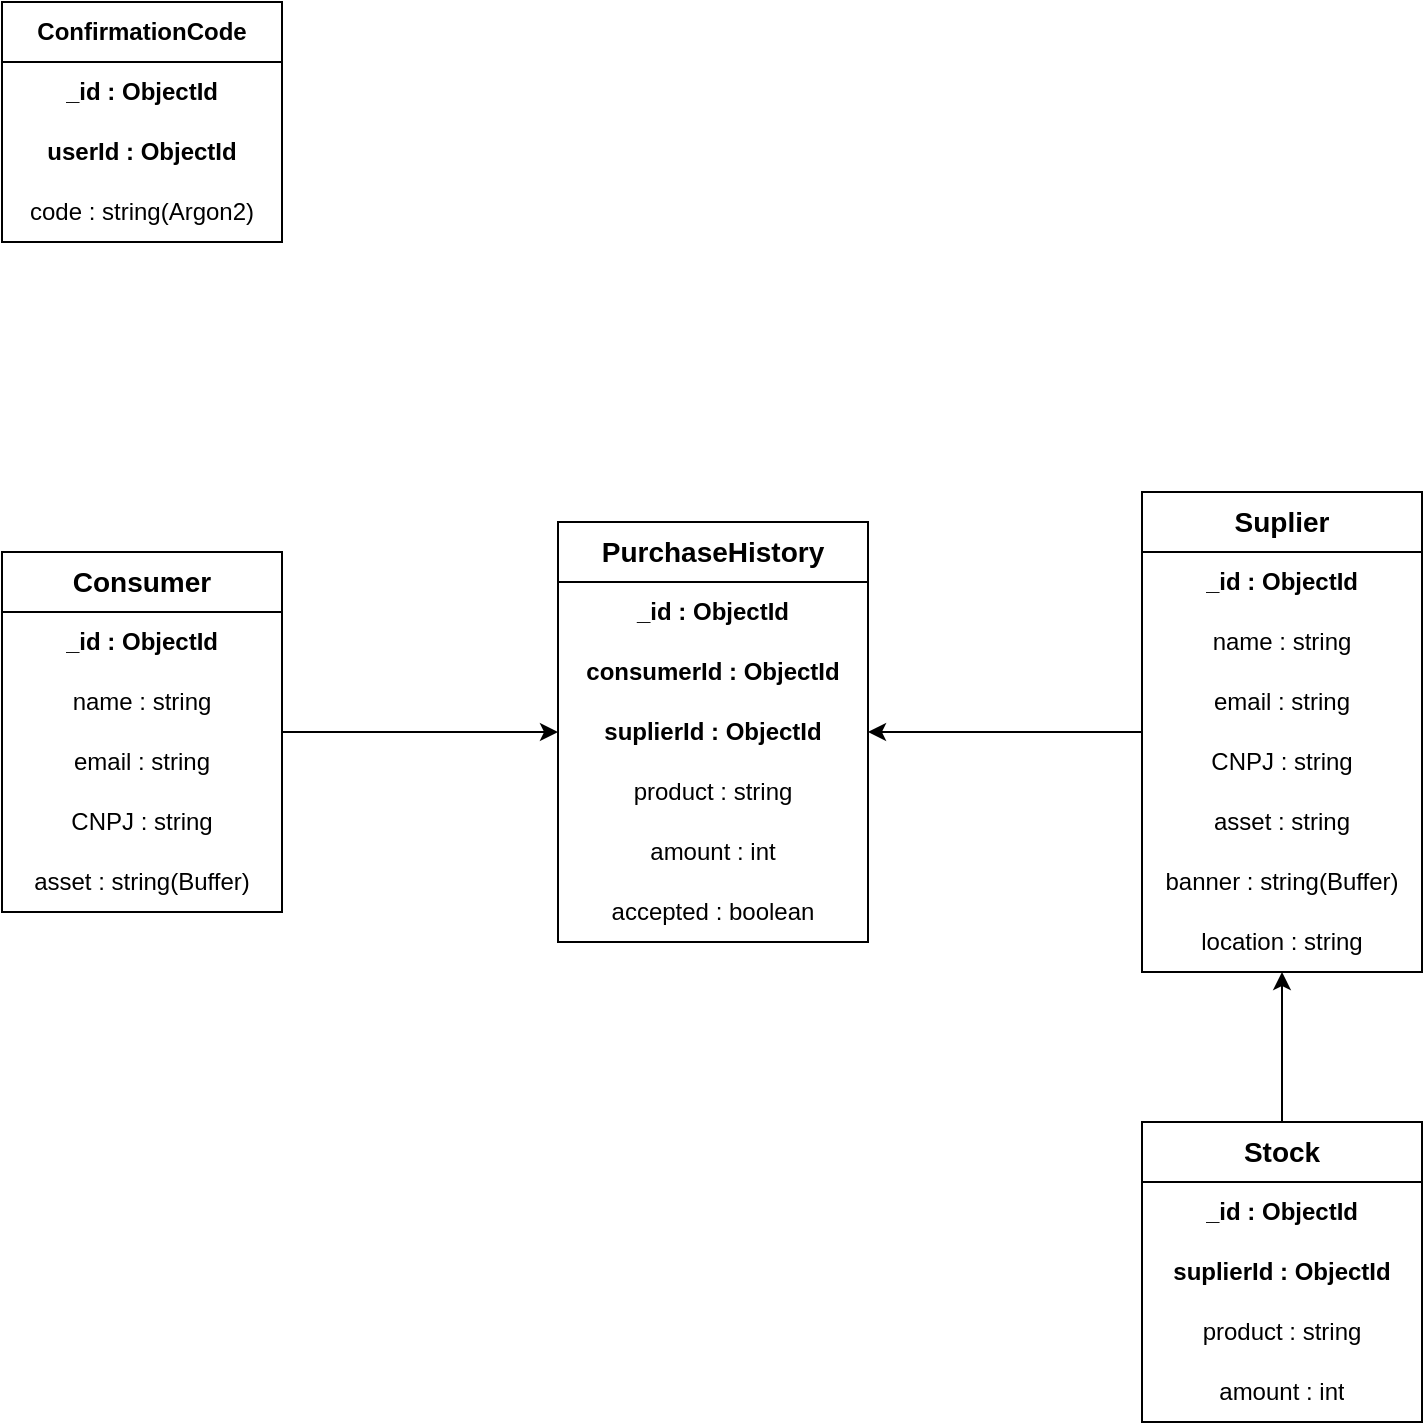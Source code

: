 <mxfile>
    <diagram id="f8TwDAOpTOypxwt7m_-x" name="V0">
        <mxGraphModel dx="1128" dy="771" grid="1" gridSize="10" guides="1" tooltips="1" connect="1" arrows="1" fold="1" page="1" pageScale="1" pageWidth="850" pageHeight="1100" math="0" shadow="0">
            <root>
                <mxCell id="0"/>
                <mxCell id="1" parent="0"/>
                <mxCell id="33" value="&lt;b&gt;ConfirmationCode&lt;/b&gt;" style="swimlane;fontStyle=0;childLayout=stackLayout;horizontal=1;startSize=30;horizontalStack=0;resizeParent=1;resizeParentMax=0;resizeLast=0;collapsible=1;marginBottom=0;whiteSpace=wrap;html=1;align=center;" vertex="1" parent="1">
                    <mxGeometry x="70" y="70" width="140" height="120" as="geometry"/>
                </mxCell>
                <mxCell id="45" value="&lt;b&gt;_id : ObjectId&lt;/b&gt;" style="text;strokeColor=none;fillColor=none;align=center;verticalAlign=middle;spacingLeft=4;spacingRight=4;overflow=hidden;points=[[0,0.5],[1,0.5]];portConstraint=eastwest;rotatable=0;whiteSpace=wrap;html=1;" vertex="1" parent="33">
                    <mxGeometry y="30" width="140" height="30" as="geometry"/>
                </mxCell>
                <mxCell id="34" value="&lt;b&gt;userId :&amp;nbsp;&lt;/b&gt;&lt;b&gt;ObjectId&lt;/b&gt;" style="text;strokeColor=none;fillColor=none;align=center;verticalAlign=middle;spacingLeft=4;spacingRight=4;overflow=hidden;points=[[0,0.5],[1,0.5]];portConstraint=eastwest;rotatable=0;whiteSpace=wrap;html=1;" vertex="1" parent="33">
                    <mxGeometry y="60" width="140" height="30" as="geometry"/>
                </mxCell>
                <mxCell id="35" value="code : string(Argon2)" style="text;strokeColor=none;fillColor=none;align=center;verticalAlign=middle;spacingLeft=4;spacingRight=4;overflow=hidden;points=[[0,0.5],[1,0.5]];portConstraint=eastwest;rotatable=0;whiteSpace=wrap;html=1;" vertex="1" parent="33">
                    <mxGeometry y="90" width="140" height="30" as="geometry"/>
                </mxCell>
                <mxCell id="76" value="" style="edgeStyle=none;html=1;fontFamily=Verdana;entryX=0;entryY=0.5;entryDx=0;entryDy=0;" edge="1" parent="1" source="38" target="69">
                    <mxGeometry relative="1" as="geometry">
                        <mxPoint x="320" y="435" as="targetPoint"/>
                    </mxGeometry>
                </mxCell>
                <mxCell id="38" value="&lt;b&gt;&lt;font style=&quot;font-size: 14px;&quot;&gt;Consumer&lt;/font&gt;&lt;/b&gt;" style="swimlane;fontStyle=0;childLayout=stackLayout;horizontal=1;startSize=30;horizontalStack=0;resizeParent=1;resizeParentMax=0;resizeLast=0;collapsible=1;marginBottom=0;whiteSpace=wrap;html=1;align=center;" vertex="1" parent="1">
                    <mxGeometry x="70" y="345" width="140" height="180" as="geometry"/>
                </mxCell>
                <mxCell id="39" value="&lt;b&gt;_id :&amp;nbsp;&lt;/b&gt;&lt;b&gt;ObjectId&lt;/b&gt;" style="text;strokeColor=none;fillColor=none;align=center;verticalAlign=middle;spacingLeft=4;spacingRight=4;overflow=hidden;points=[[0,0.5],[1,0.5]];portConstraint=eastwest;rotatable=0;whiteSpace=wrap;html=1;" vertex="1" parent="38">
                    <mxGeometry y="30" width="140" height="30" as="geometry"/>
                </mxCell>
                <mxCell id="40" value="name : string" style="text;strokeColor=none;fillColor=none;align=center;verticalAlign=middle;spacingLeft=4;spacingRight=4;overflow=hidden;points=[[0,0.5],[1,0.5]];portConstraint=eastwest;rotatable=0;whiteSpace=wrap;html=1;" vertex="1" parent="38">
                    <mxGeometry y="60" width="140" height="30" as="geometry"/>
                </mxCell>
                <mxCell id="44" value="email : string" style="text;strokeColor=none;fillColor=none;align=center;verticalAlign=middle;spacingLeft=4;spacingRight=4;overflow=hidden;points=[[0,0.5],[1,0.5]];portConstraint=eastwest;rotatable=0;whiteSpace=wrap;html=1;" vertex="1" parent="38">
                    <mxGeometry y="90" width="140" height="30" as="geometry"/>
                </mxCell>
                <mxCell id="46" value="CNPJ : string" style="text;strokeColor=none;fillColor=none;align=center;verticalAlign=middle;spacingLeft=4;spacingRight=4;overflow=hidden;points=[[0,0.5],[1,0.5]];portConstraint=eastwest;rotatable=0;whiteSpace=wrap;html=1;" vertex="1" parent="38">
                    <mxGeometry y="120" width="140" height="30" as="geometry"/>
                </mxCell>
                <mxCell id="47" value="asset : string(Buffer)" style="text;strokeColor=none;fillColor=none;align=center;verticalAlign=middle;spacingLeft=4;spacingRight=4;overflow=hidden;points=[[0,0.5],[1,0.5]];portConstraint=eastwest;rotatable=0;whiteSpace=wrap;html=1;" vertex="1" parent="38">
                    <mxGeometry y="150" width="140" height="30" as="geometry"/>
                </mxCell>
                <mxCell id="81" value="" style="edgeStyle=none;html=1;fontFamily=Verdana;entryX=1;entryY=0.5;entryDx=0;entryDy=0;" edge="1" parent="1" source="49" target="69">
                    <mxGeometry relative="1" as="geometry">
                        <mxPoint x="530" y="435" as="targetPoint"/>
                    </mxGeometry>
                </mxCell>
                <mxCell id="49" value="&lt;b&gt;&lt;font style=&quot;font-size: 14px;&quot;&gt;Suplier&lt;/font&gt;&lt;/b&gt;" style="swimlane;fontStyle=0;childLayout=stackLayout;horizontal=1;startSize=30;horizontalStack=0;resizeParent=1;resizeParentMax=0;resizeLast=0;collapsible=1;marginBottom=0;whiteSpace=wrap;html=1;align=center;" vertex="1" parent="1">
                    <mxGeometry x="640" y="315" width="140" height="240" as="geometry"/>
                </mxCell>
                <mxCell id="50" value="_id :&amp;nbsp;&lt;b&gt;ObjectId&lt;/b&gt;" style="text;strokeColor=none;fillColor=none;align=center;verticalAlign=middle;spacingLeft=4;spacingRight=4;overflow=hidden;points=[[0,0.5],[1,0.5]];portConstraint=eastwest;rotatable=0;whiteSpace=wrap;html=1;fontStyle=1" vertex="1" parent="49">
                    <mxGeometry y="30" width="140" height="30" as="geometry"/>
                </mxCell>
                <mxCell id="51" value="name : string" style="text;strokeColor=none;fillColor=none;align=center;verticalAlign=middle;spacingLeft=4;spacingRight=4;overflow=hidden;points=[[0,0.5],[1,0.5]];portConstraint=eastwest;rotatable=0;whiteSpace=wrap;html=1;" vertex="1" parent="49">
                    <mxGeometry y="60" width="140" height="30" as="geometry"/>
                </mxCell>
                <mxCell id="52" value="email : string" style="text;strokeColor=none;fillColor=none;align=center;verticalAlign=middle;spacingLeft=4;spacingRight=4;overflow=hidden;points=[[0,0.5],[1,0.5]];portConstraint=eastwest;rotatable=0;whiteSpace=wrap;html=1;" vertex="1" parent="49">
                    <mxGeometry y="90" width="140" height="30" as="geometry"/>
                </mxCell>
                <mxCell id="53" value="CNPJ : string" style="text;strokeColor=none;fillColor=none;align=center;verticalAlign=middle;spacingLeft=4;spacingRight=4;overflow=hidden;points=[[0,0.5],[1,0.5]];portConstraint=eastwest;rotatable=0;whiteSpace=wrap;html=1;" vertex="1" parent="49">
                    <mxGeometry y="120" width="140" height="30" as="geometry"/>
                </mxCell>
                <mxCell id="54" value="asset : string" style="text;strokeColor=none;fillColor=none;align=center;verticalAlign=middle;spacingLeft=4;spacingRight=4;overflow=hidden;points=[[0,0.5],[1,0.5]];portConstraint=eastwest;rotatable=0;whiteSpace=wrap;html=1;" vertex="1" parent="49">
                    <mxGeometry y="150" width="140" height="30" as="geometry"/>
                </mxCell>
                <mxCell id="55" value="banner : string(Buffer)" style="text;strokeColor=none;fillColor=none;align=center;verticalAlign=middle;spacingLeft=4;spacingRight=4;overflow=hidden;points=[[0,0.5],[1,0.5]];portConstraint=eastwest;rotatable=0;whiteSpace=wrap;html=1;" vertex="1" parent="49">
                    <mxGeometry y="180" width="140" height="30" as="geometry"/>
                </mxCell>
                <mxCell id="56" value="location : string" style="text;strokeColor=none;fillColor=none;align=center;verticalAlign=middle;spacingLeft=4;spacingRight=4;overflow=hidden;points=[[0,0.5],[1,0.5]];portConstraint=eastwest;rotatable=0;whiteSpace=wrap;html=1;" vertex="1" parent="49">
                    <mxGeometry y="210" width="140" height="30" as="geometry"/>
                </mxCell>
                <mxCell id="82" value="" style="edgeStyle=none;html=1;fontFamily=Verdana;" edge="1" parent="1" source="58" target="56">
                    <mxGeometry relative="1" as="geometry"/>
                </mxCell>
                <mxCell id="58" value="&lt;b&gt;&lt;font style=&quot;font-size: 14px;&quot;&gt;Stock&lt;/font&gt;&lt;/b&gt;" style="swimlane;fontStyle=0;childLayout=stackLayout;horizontal=1;startSize=30;horizontalStack=0;resizeParent=1;resizeParentMax=0;resizeLast=0;collapsible=1;marginBottom=0;whiteSpace=wrap;html=1;align=center;" vertex="1" parent="1">
                    <mxGeometry x="640" y="630" width="140" height="150" as="geometry"/>
                </mxCell>
                <mxCell id="59" value="_id :&amp;nbsp;&lt;b&gt;ObjectId&lt;/b&gt;" style="text;strokeColor=none;fillColor=none;align=center;verticalAlign=middle;spacingLeft=4;spacingRight=4;overflow=hidden;points=[[0,0.5],[1,0.5]];portConstraint=eastwest;rotatable=0;whiteSpace=wrap;html=1;fontStyle=1" vertex="1" parent="58">
                    <mxGeometry y="30" width="140" height="30" as="geometry"/>
                </mxCell>
                <mxCell id="60" value="suplierId :&amp;nbsp;&lt;b&gt;ObjectId&lt;/b&gt;" style="text;strokeColor=none;fillColor=none;align=center;verticalAlign=middle;spacingLeft=4;spacingRight=4;overflow=hidden;points=[[0,0.5],[1,0.5]];portConstraint=eastwest;rotatable=0;whiteSpace=wrap;html=1;fontStyle=1" vertex="1" parent="58">
                    <mxGeometry y="60" width="140" height="30" as="geometry"/>
                </mxCell>
                <mxCell id="61" value="product : string" style="text;strokeColor=none;fillColor=none;align=center;verticalAlign=middle;spacingLeft=4;spacingRight=4;overflow=hidden;points=[[0,0.5],[1,0.5]];portConstraint=eastwest;rotatable=0;whiteSpace=wrap;html=1;" vertex="1" parent="58">
                    <mxGeometry y="90" width="140" height="30" as="geometry"/>
                </mxCell>
                <mxCell id="62" value="amount : int" style="text;strokeColor=none;fillColor=none;align=center;verticalAlign=middle;spacingLeft=4;spacingRight=4;overflow=hidden;points=[[0,0.5],[1,0.5]];portConstraint=eastwest;rotatable=0;whiteSpace=wrap;html=1;" vertex="1" parent="58">
                    <mxGeometry y="120" width="140" height="30" as="geometry"/>
                </mxCell>
                <mxCell id="66" value="&lt;b&gt;&lt;font style=&quot;font-size: 14px;&quot;&gt;PurchaseHistory&lt;/font&gt;&lt;/b&gt;" style="swimlane;fontStyle=0;childLayout=stackLayout;horizontal=1;startSize=30;horizontalStack=0;resizeParent=1;resizeParentMax=0;resizeLast=0;collapsible=1;marginBottom=0;whiteSpace=wrap;html=1;align=center;" vertex="1" parent="1">
                    <mxGeometry x="348" y="330" width="155" height="210" as="geometry"/>
                </mxCell>
                <mxCell id="67" value="_id :&amp;nbsp;&lt;b&gt;ObjectId&lt;/b&gt;" style="text;strokeColor=none;fillColor=none;align=center;verticalAlign=middle;spacingLeft=4;spacingRight=4;overflow=hidden;points=[[0,0.5],[1,0.5]];portConstraint=eastwest;rotatable=0;whiteSpace=wrap;html=1;fontStyle=1" vertex="1" parent="66">
                    <mxGeometry y="30" width="155" height="30" as="geometry"/>
                </mxCell>
                <mxCell id="68" value="&lt;b&gt;consumerId :&amp;nbsp;&lt;/b&gt;&lt;b&gt;ObjectId&lt;/b&gt;" style="text;strokeColor=none;fillColor=none;align=center;verticalAlign=middle;spacingLeft=4;spacingRight=4;overflow=hidden;points=[[0,0.5],[1,0.5]];portConstraint=eastwest;rotatable=0;whiteSpace=wrap;html=1;" vertex="1" parent="66">
                    <mxGeometry y="60" width="155" height="30" as="geometry"/>
                </mxCell>
                <mxCell id="69" value="suplierId :&amp;nbsp;&lt;b&gt;ObjectId&lt;/b&gt;" style="text;strokeColor=none;fillColor=none;align=center;verticalAlign=middle;spacingLeft=4;spacingRight=4;overflow=hidden;points=[[0,0.5],[1,0.5]];portConstraint=eastwest;rotatable=0;whiteSpace=wrap;html=1;fontStyle=1" vertex="1" parent="66">
                    <mxGeometry y="90" width="155" height="30" as="geometry"/>
                </mxCell>
                <mxCell id="70" value="product : string" style="text;strokeColor=none;fillColor=none;align=center;verticalAlign=middle;spacingLeft=4;spacingRight=4;overflow=hidden;points=[[0,0.5],[1,0.5]];portConstraint=eastwest;rotatable=0;whiteSpace=wrap;html=1;" vertex="1" parent="66">
                    <mxGeometry y="120" width="155" height="30" as="geometry"/>
                </mxCell>
                <mxCell id="71" value="amount : int" style="text;strokeColor=none;fillColor=none;align=center;verticalAlign=middle;spacingLeft=4;spacingRight=4;overflow=hidden;points=[[0,0.5],[1,0.5]];portConstraint=eastwest;rotatable=0;whiteSpace=wrap;html=1;" vertex="1" parent="66">
                    <mxGeometry y="150" width="155" height="30" as="geometry"/>
                </mxCell>
                <mxCell id="72" value="accepted : boolean" style="text;strokeColor=none;fillColor=none;align=center;verticalAlign=middle;spacingLeft=4;spacingRight=4;overflow=hidden;points=[[0,0.5],[1,0.5]];portConstraint=eastwest;rotatable=0;whiteSpace=wrap;html=1;" vertex="1" parent="66">
                    <mxGeometry y="180" width="155" height="30" as="geometry"/>
                </mxCell>
            </root>
        </mxGraphModel>
    </diagram>
</mxfile>